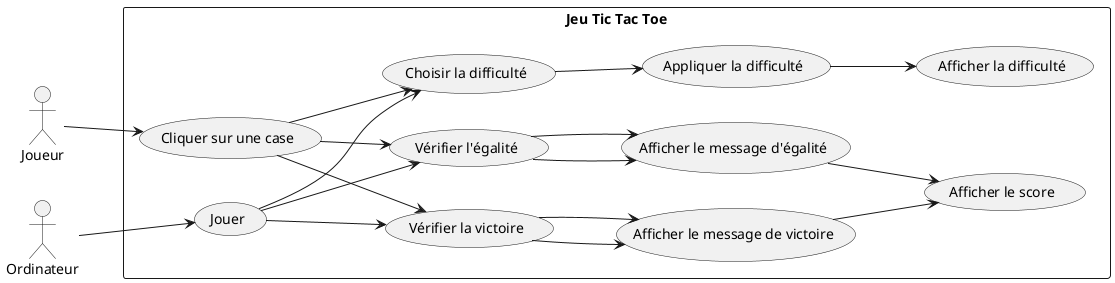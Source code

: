 @startuml eric

left to right direction
actor Joueur
actor Ordinateur
rectangle "Jeu Tic Tac Toe" as Jeu {
  Joueur --> (Cliquer sur une case)
  (Cliquer sur une case) --> (Vérifier la victoire)
  (Cliquer sur une case) --> (Vérifier l'égalité)
  (Cliquer sur une case) --> (Choisir la difficulté)
  (Vérifier la victoire) --> (Afficher le message de victoire)
  (Vérifier l'égalité) --> (Afficher le message d'égalité)
  (Afficher le message de victoire) --> (Afficher le score)
  (Afficher le message d'égalité) --> (Afficher le score)
  Ordinateur --> (Jouer)
  (Jouer) --> (Vérifier la victoire)
  (Jouer) --> (Vérifier l'égalité)
  (Jouer) --> (Choisir la difficulté)
  (Vérifier la victoire) --> (Afficher le message de victoire)
  (Vérifier l'égalité) --> (Afficher le message d'égalité)
  (Choisir la difficulté) --> (Appliquer la difficulté)
  (Appliquer la difficulté) --> (Afficher la difficulté)
}

@enduml
